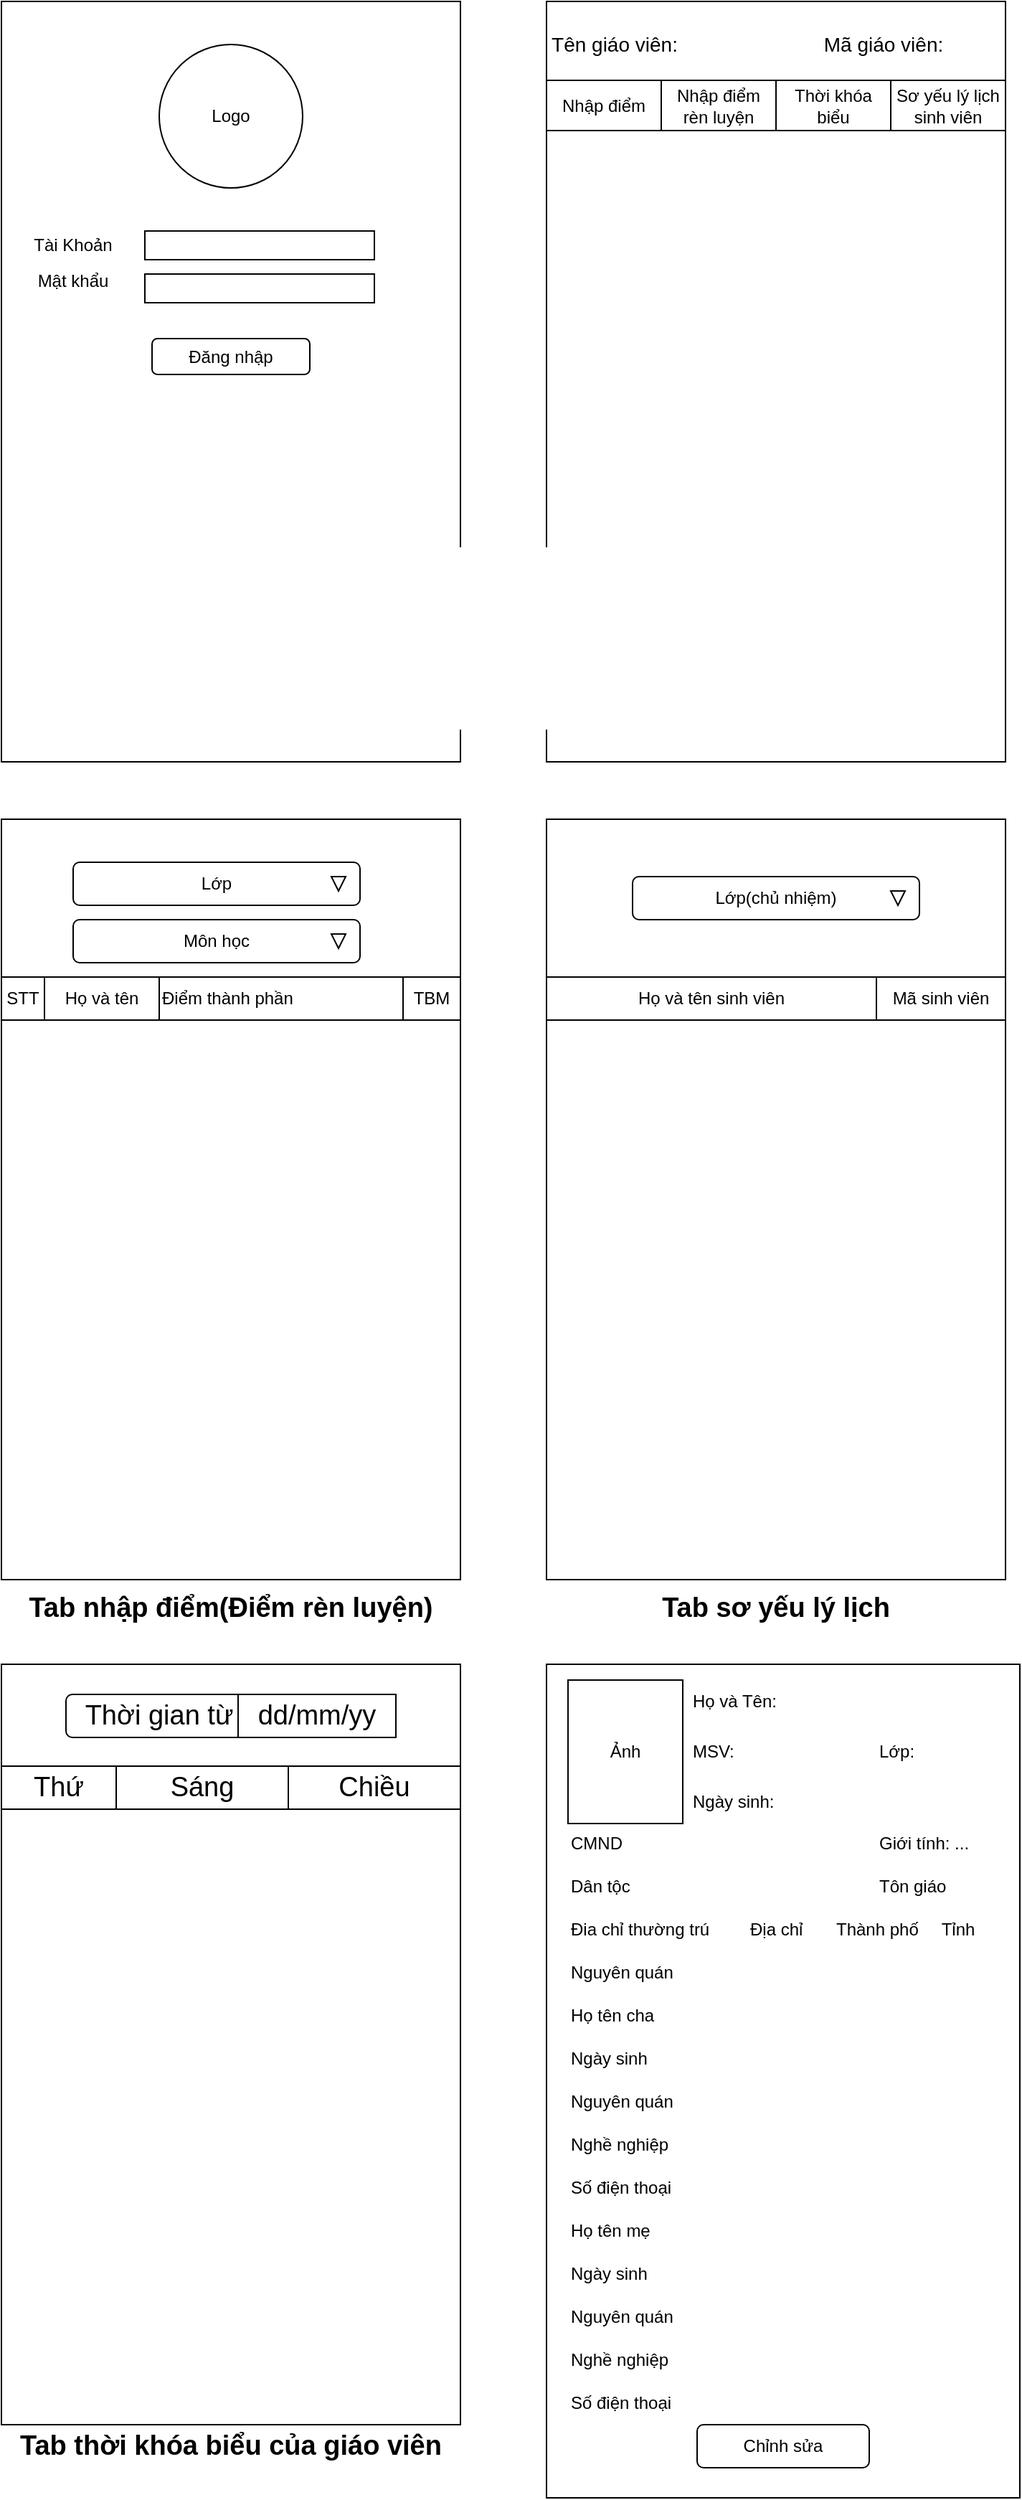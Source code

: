 <mxfile version="15.7.4" type="device"><diagram id="Utqg83FzrRL-G6yLQAsH" name="Page-1"><mxGraphModel dx="1422" dy="794" grid="1" gridSize="10" guides="1" tooltips="1" connect="1" arrows="1" fold="1" page="1" pageScale="1" pageWidth="827" pageHeight="1169" math="0" shadow="0"><root><mxCell id="0"/><mxCell id="1" parent="0"/><mxCell id="vyUjmCr425pz--RLiWKR-1" value="" style="verticalLabelPosition=bottom;verticalAlign=top;html=1;shape=mxgraph.basic.rect;fillColor2=none;strokeWidth=1;size=20;indent=5;rotation=90;" parent="1" vertex="1"><mxGeometry x="-95" y="115" width="530" height="320" as="geometry"/></mxCell><mxCell id="vyUjmCr425pz--RLiWKR-3" value="" style="verticalLabelPosition=bottom;verticalAlign=top;html=1;shape=mxgraph.basic.rect;fillColor2=none;strokeWidth=1;size=20;indent=5;" parent="1" vertex="1"><mxGeometry x="110" y="170" width="160" height="20" as="geometry"/></mxCell><mxCell id="vyUjmCr425pz--RLiWKR-4" value="" style="verticalLabelPosition=bottom;verticalAlign=top;html=1;shape=mxgraph.basic.rect;fillColor2=none;strokeWidth=1;size=20;indent=5;" parent="1" vertex="1"><mxGeometry x="110" y="200" width="160" height="20" as="geometry"/></mxCell><mxCell id="vyUjmCr425pz--RLiWKR-5" value="Tài Khoản" style="text;html=1;strokeColor=none;fillColor=none;align=center;verticalAlign=middle;whiteSpace=wrap;rounded=0;" parent="1" vertex="1"><mxGeometry x="30" y="165" width="60" height="30" as="geometry"/></mxCell><mxCell id="vyUjmCr425pz--RLiWKR-6" value="Mật khẩu" style="text;html=1;strokeColor=none;fillColor=none;align=center;verticalAlign=middle;whiteSpace=wrap;rounded=0;" parent="1" vertex="1"><mxGeometry x="30" y="190" width="60" height="30" as="geometry"/></mxCell><mxCell id="vyUjmCr425pz--RLiWKR-7" value="Đăng nhập" style="rounded=1;whiteSpace=wrap;html=1;labelBackgroundColor=none;align=center;" parent="1" vertex="1"><mxGeometry x="115" y="245" width="110" height="25" as="geometry"/></mxCell><mxCell id="vyUjmCr425pz--RLiWKR-8" value="" style="ellipse;whiteSpace=wrap;html=1;aspect=fixed;" parent="1" vertex="1"><mxGeometry x="120" y="40" width="100" height="100" as="geometry"/></mxCell><mxCell id="vyUjmCr425pz--RLiWKR-9" value="Logo" style="text;html=1;strokeColor=none;fillColor=none;align=center;verticalAlign=middle;whiteSpace=wrap;rounded=0;" parent="1" vertex="1"><mxGeometry x="140" y="75" width="60" height="30" as="geometry"/></mxCell><mxCell id="vyUjmCr425pz--RLiWKR-83" value="" style="rounded=0;whiteSpace=wrap;html=1;" parent="1" vertex="1"><mxGeometry x="390" y="10" width="320" height="530" as="geometry"/></mxCell><mxCell id="vyUjmCr425pz--RLiWKR-85" value="&lt;font style=&quot;font-size: 14px&quot;&gt;Tên giáo viên:&lt;/font&gt;" style="text;html=1;strokeColor=none;fillColor=none;align=center;verticalAlign=middle;whiteSpace=wrap;rounded=0;" parent="1" vertex="1"><mxGeometry x="390" y="25" width="95" height="30" as="geometry"/></mxCell><mxCell id="vyUjmCr425pz--RLiWKR-86" value="&lt;font style=&quot;font-size: 14px&quot;&gt;Mã giáo viên:&lt;/font&gt;" style="text;html=1;strokeColor=none;fillColor=none;align=center;verticalAlign=middle;whiteSpace=wrap;rounded=0;" parent="1" vertex="1"><mxGeometry x="580" y="25" width="90" height="30" as="geometry"/></mxCell><mxCell id="vyUjmCr425pz--RLiWKR-90" value="" style="rounded=0;whiteSpace=wrap;html=1;" parent="1" vertex="1"><mxGeometry x="390" y="65" width="80" height="35" as="geometry"/></mxCell><mxCell id="vyUjmCr425pz--RLiWKR-91" value="" style="rounded=0;whiteSpace=wrap;html=1;" parent="1" vertex="1"><mxGeometry x="470" y="65" width="80" height="35" as="geometry"/></mxCell><mxCell id="vyUjmCr425pz--RLiWKR-92" value="" style="rounded=0;whiteSpace=wrap;html=1;" parent="1" vertex="1"><mxGeometry x="550" y="65" width="80" height="35" as="geometry"/></mxCell><mxCell id="vyUjmCr425pz--RLiWKR-93" value="" style="rounded=0;whiteSpace=wrap;html=1;" parent="1" vertex="1"><mxGeometry x="630" y="65" width="80" height="35" as="geometry"/></mxCell><mxCell id="vyUjmCr425pz--RLiWKR-94" value="Nhập điểm" style="text;html=1;strokeColor=none;fillColor=none;align=center;verticalAlign=middle;whiteSpace=wrap;rounded=0;" parent="1" vertex="1"><mxGeometry x="390" y="67.5" width="80" height="30" as="geometry"/></mxCell><mxCell id="vyUjmCr425pz--RLiWKR-95" value="Nhập điểm rèn luyện" style="text;html=1;strokeColor=none;fillColor=none;align=center;verticalAlign=middle;whiteSpace=wrap;rounded=0;" parent="1" vertex="1"><mxGeometry x="470" y="67.5" width="80" height="30" as="geometry"/></mxCell><mxCell id="vyUjmCr425pz--RLiWKR-96" value="Thời khóa biểu" style="text;html=1;strokeColor=none;fillColor=none;align=center;verticalAlign=middle;whiteSpace=wrap;rounded=0;" parent="1" vertex="1"><mxGeometry x="550" y="67.5" width="80" height="30" as="geometry"/></mxCell><mxCell id="vyUjmCr425pz--RLiWKR-97" value="Sơ yếu lý lịch sinh viên" style="text;html=1;strokeColor=none;fillColor=none;align=center;verticalAlign=middle;whiteSpace=wrap;rounded=0;" parent="1" vertex="1"><mxGeometry x="630" y="67.5" width="80" height="30" as="geometry"/></mxCell><mxCell id="vyUjmCr425pz--RLiWKR-98" value="" style="rounded=0;whiteSpace=wrap;html=1;" parent="1" vertex="1"><mxGeometry x="10" y="580" width="320" height="530" as="geometry"/></mxCell><mxCell id="vyUjmCr425pz--RLiWKR-99" value="Lớp" style="rounded=1;whiteSpace=wrap;html=1;labelBackgroundColor=none;align=center;" parent="1" vertex="1"><mxGeometry x="60" y="610" width="200" height="30" as="geometry"/></mxCell><mxCell id="vyUjmCr425pz--RLiWKR-100" value="" style="triangle;whiteSpace=wrap;html=1;labelBackgroundColor=none;align=center;rotation=90;" parent="1" vertex="1"><mxGeometry x="240" y="620" width="10" height="10" as="geometry"/></mxCell><mxCell id="vyUjmCr425pz--RLiWKR-102" value="Môn học" style="rounded=1;whiteSpace=wrap;html=1;labelBackgroundColor=none;align=center;" parent="1" vertex="1"><mxGeometry x="60" y="650" width="200" height="30" as="geometry"/></mxCell><mxCell id="vyUjmCr425pz--RLiWKR-103" value="" style="triangle;whiteSpace=wrap;html=1;labelBackgroundColor=none;align=center;rotation=90;" parent="1" vertex="1"><mxGeometry x="240" y="660" width="10" height="10" as="geometry"/></mxCell><mxCell id="vyUjmCr425pz--RLiWKR-104" value="Họ và tên" style="rounded=0;whiteSpace=wrap;html=1;labelBackgroundColor=none;align=center;" parent="1" vertex="1"><mxGeometry x="40" y="690" width="80" height="30" as="geometry"/></mxCell><mxCell id="vyUjmCr425pz--RLiWKR-105" value="Điểm thành phần" style="rounded=0;whiteSpace=wrap;html=1;labelBackgroundColor=none;align=left;" parent="1" vertex="1"><mxGeometry x="120" y="690" width="170" height="30" as="geometry"/></mxCell><mxCell id="vyUjmCr425pz--RLiWKR-107" value="TBM" style="rounded=0;whiteSpace=wrap;html=1;labelBackgroundColor=none;align=center;" parent="1" vertex="1"><mxGeometry x="290" y="690" width="40" height="30" as="geometry"/></mxCell><mxCell id="vyUjmCr425pz--RLiWKR-108" value="" style="rounded=0;whiteSpace=wrap;html=1;" parent="1" vertex="1"><mxGeometry x="390" y="580" width="320" height="530" as="geometry"/></mxCell><mxCell id="vyUjmCr425pz--RLiWKR-113" value="Lớp(chủ nhiệm)" style="rounded=1;whiteSpace=wrap;html=1;labelBackgroundColor=none;align=center;" parent="1" vertex="1"><mxGeometry x="450" y="620" width="200" height="30" as="geometry"/></mxCell><mxCell id="vyUjmCr425pz--RLiWKR-114" value="" style="triangle;whiteSpace=wrap;html=1;labelBackgroundColor=none;align=center;rotation=90;" parent="1" vertex="1"><mxGeometry x="630" y="630" width="10" height="10" as="geometry"/></mxCell><mxCell id="vyUjmCr425pz--RLiWKR-115" value="Họ và tên sinh viên" style="rounded=0;whiteSpace=wrap;html=1;labelBackgroundColor=none;align=center;" parent="1" vertex="1"><mxGeometry x="390" y="690" width="230" height="30" as="geometry"/></mxCell><mxCell id="vyUjmCr425pz--RLiWKR-116" value="STT" style="rounded=0;whiteSpace=wrap;html=1;labelBackgroundColor=none;align=center;" parent="1" vertex="1"><mxGeometry x="10" y="690" width="30" height="30" as="geometry"/></mxCell><mxCell id="vyUjmCr425pz--RLiWKR-117" value="Mã sinh viên" style="rounded=0;whiteSpace=wrap;html=1;labelBackgroundColor=none;align=center;" parent="1" vertex="1"><mxGeometry x="620" y="690" width="90" height="30" as="geometry"/></mxCell><mxCell id="vyUjmCr425pz--RLiWKR-118" value="&lt;span style=&quot;font-size: 19px&quot;&gt;&lt;b&gt;Tab nhập điểm(Điểm rèn luyện)&lt;/b&gt;&lt;/span&gt;" style="text;html=1;strokeColor=none;fillColor=none;align=center;verticalAlign=middle;whiteSpace=wrap;rounded=0;fontSize=14;" parent="1" vertex="1"><mxGeometry x="10" y="1115" width="320" height="30" as="geometry"/></mxCell><mxCell id="vyUjmCr425pz--RLiWKR-119" value="&lt;span style=&quot;font-size: 19px&quot;&gt;&lt;b&gt;Tab sơ yếu lý lịch&lt;/b&gt;&lt;/span&gt;" style="text;html=1;strokeColor=none;fillColor=none;align=center;verticalAlign=middle;whiteSpace=wrap;rounded=0;fontSize=14;" parent="1" vertex="1"><mxGeometry x="390" y="1115" width="320" height="30" as="geometry"/></mxCell><mxCell id="vyUjmCr425pz--RLiWKR-130" value="&lt;span style=&quot;font-size: 19px&quot;&gt;&lt;b&gt;Tab thời khóa biểu của giáo viên&lt;/b&gt;&lt;/span&gt;" style="text;html=1;strokeColor=none;fillColor=none;align=center;verticalAlign=middle;whiteSpace=wrap;rounded=0;fontSize=14;" parent="1" vertex="1"><mxGeometry x="10" y="1699" width="320" height="30" as="geometry"/></mxCell><mxCell id="vyUjmCr425pz--RLiWKR-131" value="" style="rounded=0;whiteSpace=wrap;html=1;" parent="1" vertex="1"><mxGeometry x="10" y="1169" width="320" height="530" as="geometry"/></mxCell><mxCell id="vyUjmCr425pz--RLiWKR-132" value="Sáng" style="rounded=0;whiteSpace=wrap;html=1;fontSize=19;" parent="1" vertex="1"><mxGeometry x="90" y="1240" width="120" height="30" as="geometry"/></mxCell><mxCell id="vyUjmCr425pz--RLiWKR-133" value="Chiều" style="rounded=0;whiteSpace=wrap;html=1;fontSize=19;" parent="1" vertex="1"><mxGeometry x="210" y="1240" width="120" height="30" as="geometry"/></mxCell><mxCell id="vyUjmCr425pz--RLiWKR-134" value="Thứ" style="rounded=0;whiteSpace=wrap;html=1;fontSize=19;" parent="1" vertex="1"><mxGeometry x="10" y="1240" width="80" height="30" as="geometry"/></mxCell><mxCell id="vyUjmCr425pz--RLiWKR-135" value="Thời gian từ" style="rounded=1;whiteSpace=wrap;html=1;fontSize=19;" parent="1" vertex="1"><mxGeometry x="55" y="1190" width="130" height="30" as="geometry"/></mxCell><mxCell id="vyUjmCr425pz--RLiWKR-136" value="dd/mm/yy" style="rounded=0;whiteSpace=wrap;html=1;fontSize=19;" parent="1" vertex="1"><mxGeometry x="175" y="1190" width="110" height="30" as="geometry"/></mxCell><mxCell id="eqFqHvQ8vbxOSThAM0Gp-29" value="" style="rounded=0;whiteSpace=wrap;html=1;" vertex="1" parent="1"><mxGeometry x="390" y="1169" width="330" height="581" as="geometry"/></mxCell><mxCell id="eqFqHvQ8vbxOSThAM0Gp-30" value="Đia chỉ thường trú" style="text;html=1;strokeColor=none;fillColor=none;align=left;verticalAlign=middle;whiteSpace=wrap;rounded=0;labelBackgroundColor=none;" vertex="1" parent="1"><mxGeometry x="405" y="1339" width="110" height="30" as="geometry"/></mxCell><mxCell id="eqFqHvQ8vbxOSThAM0Gp-31" value="&amp;nbsp;Tỉnh" style="text;html=1;strokeColor=none;fillColor=none;align=left;verticalAlign=middle;whiteSpace=wrap;rounded=0;labelBackgroundColor=none;" vertex="1" parent="1"><mxGeometry x="660" y="1339" width="50" height="30" as="geometry"/></mxCell><mxCell id="eqFqHvQ8vbxOSThAM0Gp-32" value="Thành phố" style="text;html=1;strokeColor=none;fillColor=none;align=left;verticalAlign=middle;whiteSpace=wrap;rounded=0;labelBackgroundColor=none;" vertex="1" parent="1"><mxGeometry x="590" y="1339" width="60" height="30" as="geometry"/></mxCell><mxCell id="eqFqHvQ8vbxOSThAM0Gp-33" value="Địa chỉ" style="text;html=1;strokeColor=none;fillColor=none;align=left;verticalAlign=middle;whiteSpace=wrap;rounded=0;labelBackgroundColor=none;" vertex="1" parent="1"><mxGeometry x="530" y="1339" width="50" height="30" as="geometry"/></mxCell><mxCell id="eqFqHvQ8vbxOSThAM0Gp-34" value="CMND" style="text;html=1;strokeColor=none;fillColor=none;align=left;verticalAlign=middle;whiteSpace=wrap;rounded=0;labelBackgroundColor=none;" vertex="1" parent="1"><mxGeometry x="405" y="1279" width="80" height="30" as="geometry"/></mxCell><mxCell id="eqFqHvQ8vbxOSThAM0Gp-35" value="Giới tính: ..." style="text;html=1;strokeColor=none;fillColor=none;align=left;verticalAlign=middle;whiteSpace=wrap;rounded=0;labelBackgroundColor=none;" vertex="1" parent="1"><mxGeometry x="620" y="1279" width="100" height="30" as="geometry"/></mxCell><mxCell id="eqFqHvQ8vbxOSThAM0Gp-36" value="Dân tộc" style="text;html=1;strokeColor=none;fillColor=none;align=left;verticalAlign=middle;whiteSpace=wrap;rounded=0;labelBackgroundColor=none;" vertex="1" parent="1"><mxGeometry x="405" y="1309" width="80" height="30" as="geometry"/></mxCell><mxCell id="eqFqHvQ8vbxOSThAM0Gp-37" value="Tôn giáo" style="text;html=1;strokeColor=none;fillColor=none;align=left;verticalAlign=middle;whiteSpace=wrap;rounded=0;labelBackgroundColor=none;" vertex="1" parent="1"><mxGeometry x="620" y="1309" width="80" height="30" as="geometry"/></mxCell><mxCell id="eqFqHvQ8vbxOSThAM0Gp-38" value="Nguyên quán" style="text;html=1;strokeColor=none;fillColor=none;align=left;verticalAlign=middle;whiteSpace=wrap;rounded=0;labelBackgroundColor=none;" vertex="1" parent="1"><mxGeometry x="405" y="1369" width="110" height="30" as="geometry"/></mxCell><mxCell id="eqFqHvQ8vbxOSThAM0Gp-39" value="Họ tên cha" style="text;html=1;strokeColor=none;fillColor=none;align=left;verticalAlign=middle;whiteSpace=wrap;rounded=0;labelBackgroundColor=none;" vertex="1" parent="1"><mxGeometry x="405" y="1399" width="70" height="30" as="geometry"/></mxCell><mxCell id="eqFqHvQ8vbxOSThAM0Gp-40" value="Ngày sinh" style="text;html=1;strokeColor=none;fillColor=none;align=left;verticalAlign=middle;whiteSpace=wrap;rounded=0;labelBackgroundColor=none;" vertex="1" parent="1"><mxGeometry x="405" y="1429" width="80" height="30" as="geometry"/></mxCell><mxCell id="eqFqHvQ8vbxOSThAM0Gp-41" value="Nghề nghiệp" style="text;html=1;strokeColor=none;fillColor=none;align=left;verticalAlign=middle;whiteSpace=wrap;rounded=0;labelBackgroundColor=none;" vertex="1" parent="1"><mxGeometry x="405" y="1489" width="80" height="30" as="geometry"/></mxCell><mxCell id="eqFqHvQ8vbxOSThAM0Gp-42" value="Số điện thoại" style="text;html=1;strokeColor=none;fillColor=none;align=left;verticalAlign=middle;whiteSpace=wrap;rounded=0;labelBackgroundColor=none;" vertex="1" parent="1"><mxGeometry x="405" y="1519" width="80" height="30" as="geometry"/></mxCell><mxCell id="eqFqHvQ8vbxOSThAM0Gp-43" value="Nguyên quán" style="text;html=1;strokeColor=none;fillColor=none;align=left;verticalAlign=middle;whiteSpace=wrap;rounded=0;labelBackgroundColor=none;" vertex="1" parent="1"><mxGeometry x="405" y="1459" width="110" height="30" as="geometry"/></mxCell><mxCell id="eqFqHvQ8vbxOSThAM0Gp-44" value="Số điện thoại" style="text;html=1;strokeColor=none;fillColor=none;align=left;verticalAlign=middle;whiteSpace=wrap;rounded=0;labelBackgroundColor=none;" vertex="1" parent="1"><mxGeometry x="405" y="1669" width="80" height="30" as="geometry"/></mxCell><mxCell id="eqFqHvQ8vbxOSThAM0Gp-45" value="Nghề nghiệp" style="text;html=1;strokeColor=none;fillColor=none;align=left;verticalAlign=middle;whiteSpace=wrap;rounded=0;labelBackgroundColor=none;" vertex="1" parent="1"><mxGeometry x="405" y="1639" width="80" height="30" as="geometry"/></mxCell><mxCell id="eqFqHvQ8vbxOSThAM0Gp-46" value="Nguyên quán" style="text;html=1;strokeColor=none;fillColor=none;align=left;verticalAlign=middle;whiteSpace=wrap;rounded=0;labelBackgroundColor=none;" vertex="1" parent="1"><mxGeometry x="405" y="1609" width="110" height="30" as="geometry"/></mxCell><mxCell id="eqFqHvQ8vbxOSThAM0Gp-47" value="Ngày sinh" style="text;html=1;strokeColor=none;fillColor=none;align=left;verticalAlign=middle;whiteSpace=wrap;rounded=0;labelBackgroundColor=none;" vertex="1" parent="1"><mxGeometry x="405" y="1579" width="80" height="30" as="geometry"/></mxCell><mxCell id="eqFqHvQ8vbxOSThAM0Gp-48" value="Họ tên mẹ" style="text;html=1;strokeColor=none;fillColor=none;align=left;verticalAlign=middle;whiteSpace=wrap;rounded=0;labelBackgroundColor=none;" vertex="1" parent="1"><mxGeometry x="405" y="1549" width="70" height="30" as="geometry"/></mxCell><mxCell id="eqFqHvQ8vbxOSThAM0Gp-49" value="Chỉnh sửa" style="rounded=1;whiteSpace=wrap;html=1;labelBackgroundColor=none;align=center;" vertex="1" parent="1"><mxGeometry x="495" y="1699" width="120" height="30" as="geometry"/></mxCell><mxCell id="eqFqHvQ8vbxOSThAM0Gp-50" value="Ảnh" style="rounded=0;whiteSpace=wrap;html=1;" vertex="1" parent="1"><mxGeometry x="405" y="1180" width="80" height="100" as="geometry"/></mxCell><mxCell id="eqFqHvQ8vbxOSThAM0Gp-51" value="Họ và Tên:" style="text;html=1;strokeColor=none;fillColor=none;align=left;verticalAlign=middle;whiteSpace=wrap;rounded=0;labelBackgroundColor=none;" vertex="1" parent="1"><mxGeometry x="490" y="1180" width="100" height="30" as="geometry"/></mxCell><mxCell id="eqFqHvQ8vbxOSThAM0Gp-52" value="MSV:&amp;nbsp;" style="text;html=1;strokeColor=none;fillColor=none;align=left;verticalAlign=middle;whiteSpace=wrap;rounded=0;labelBackgroundColor=none;" vertex="1" parent="1"><mxGeometry x="490" y="1215" width="100" height="30" as="geometry"/></mxCell><mxCell id="eqFqHvQ8vbxOSThAM0Gp-53" value="Ngày sinh:" style="text;html=1;strokeColor=none;fillColor=none;align=left;verticalAlign=middle;whiteSpace=wrap;rounded=0;labelBackgroundColor=none;" vertex="1" parent="1"><mxGeometry x="490" y="1250" width="100" height="30" as="geometry"/></mxCell><mxCell id="eqFqHvQ8vbxOSThAM0Gp-54" value="Lớp:" style="text;html=1;strokeColor=none;fillColor=none;align=left;verticalAlign=middle;whiteSpace=wrap;rounded=0;labelBackgroundColor=none;" vertex="1" parent="1"><mxGeometry x="620" y="1215" width="100" height="30" as="geometry"/></mxCell></root></mxGraphModel></diagram></mxfile>
